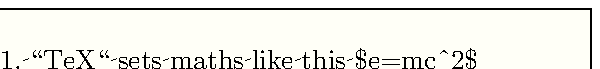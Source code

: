 \documentclass{standalone}
\usepackage{luamplib}
\begin{document}
\begin{mplibcode}
beginfig(1);
  string s; s = "\TeX\ sets maths like this $e=mc^2$";
  draw ("1. " & s) infont defaultfont;
  draw ("2. " & s) infont "texnansi-lmr10"  shifted 20 down;
  draw ("3. " & s) infont "cmtt10"          shifted 40 down;
  draw ("4. " & s) infont "texnansi-lmtt10" shifted 60 down;
  bboxmargin := 14;
  picture p; p = currentpicture; 
  fill bbox currentpicture withcolor (1,1,31/32); 
  draw p; draw bbox p;
endfig;
\end{mplibcode}
\end{document}
end.
